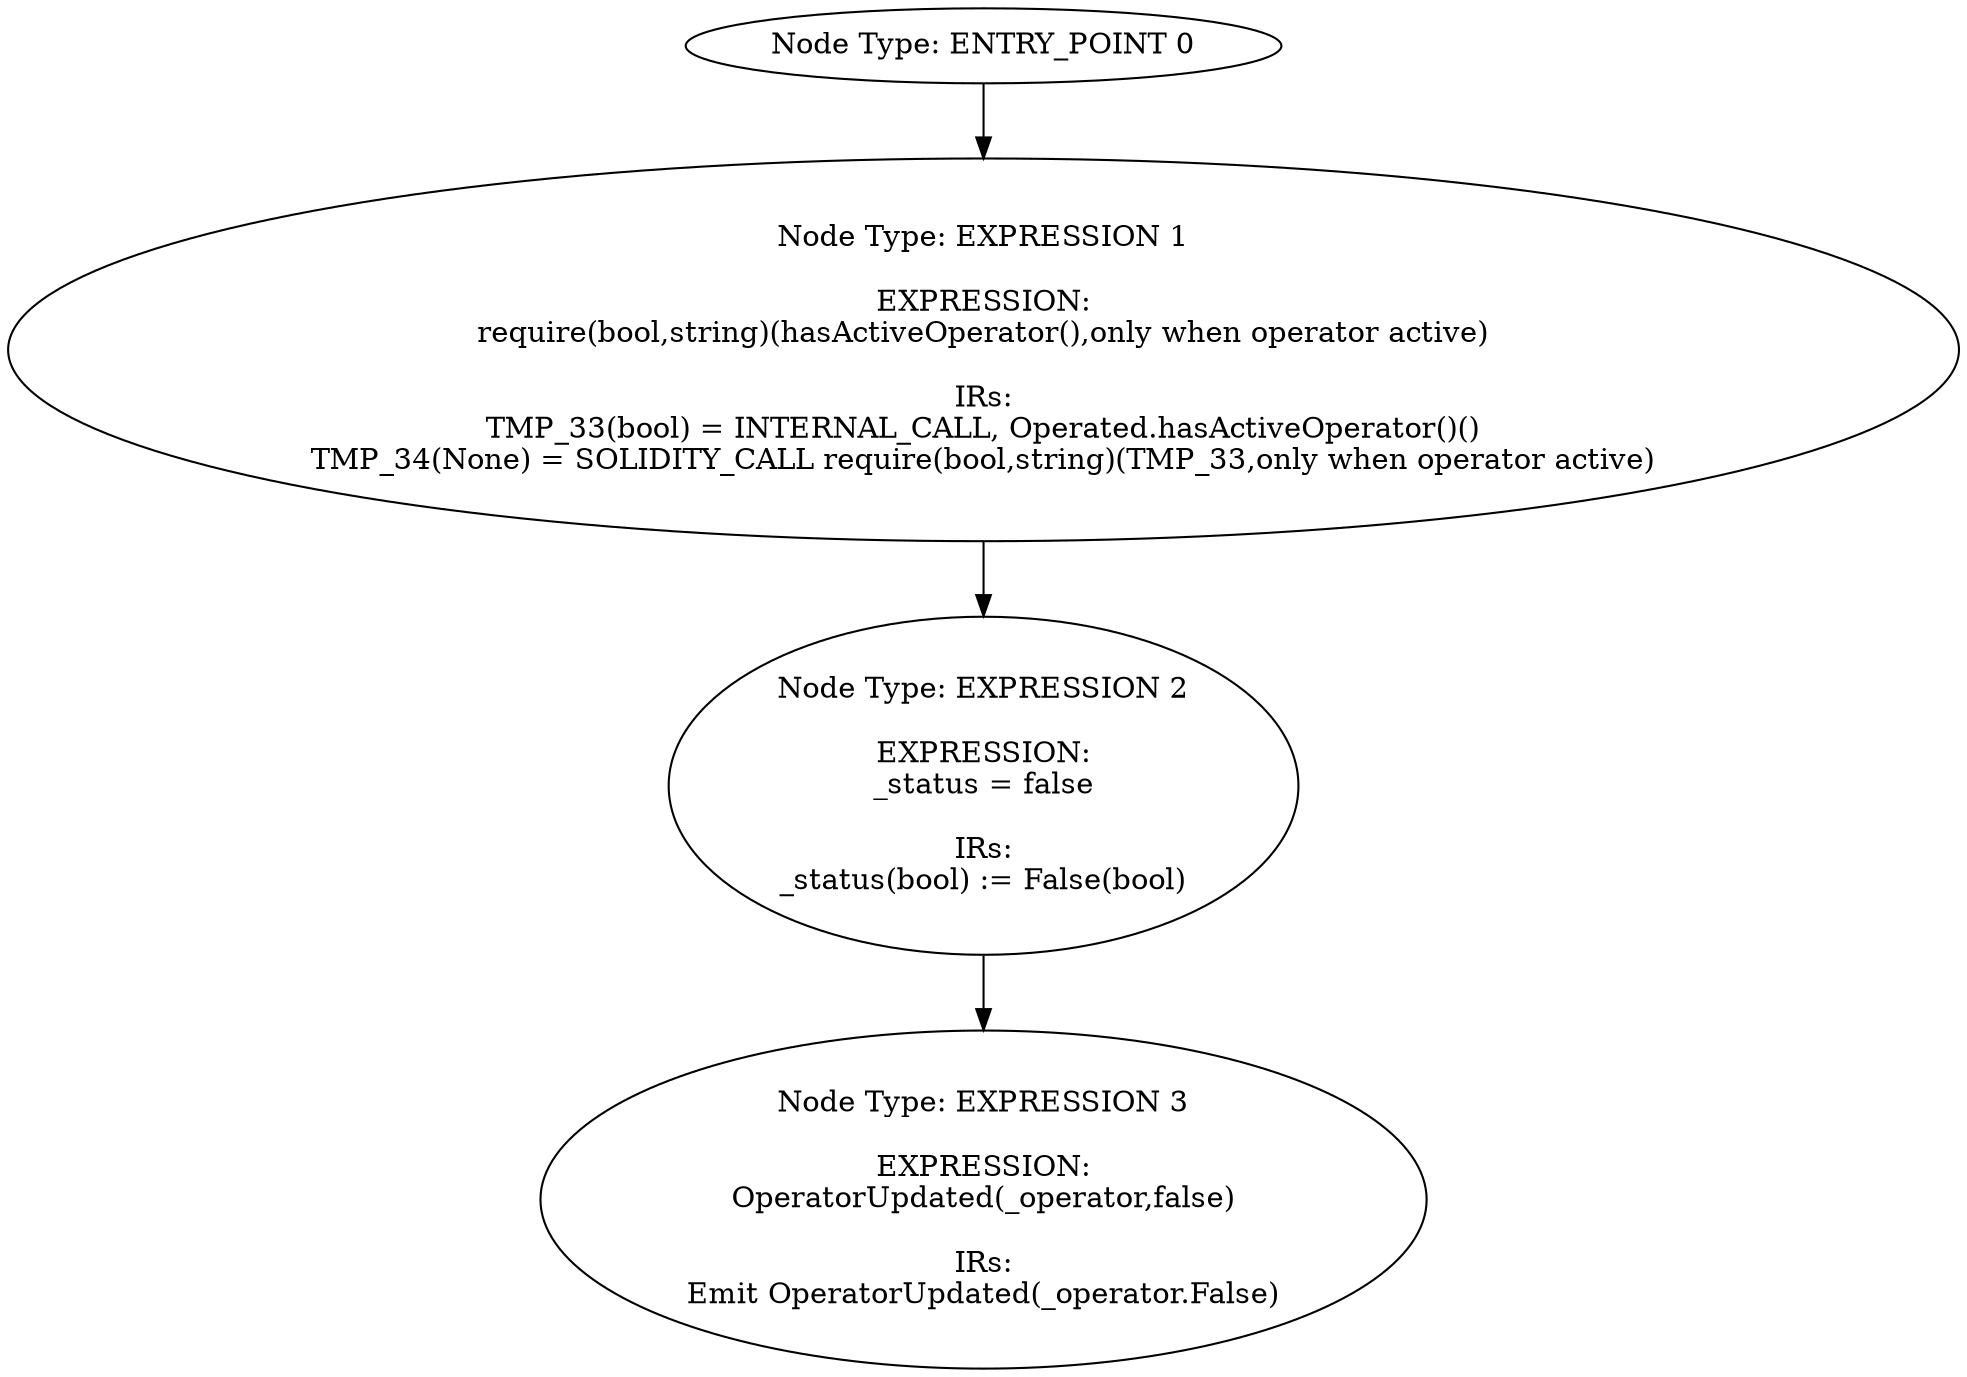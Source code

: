 digraph{
0[label="Node Type: ENTRY_POINT 0
"];
0->1;
1[label="Node Type: EXPRESSION 1

EXPRESSION:
require(bool,string)(hasActiveOperator(),only when operator active)

IRs:
TMP_33(bool) = INTERNAL_CALL, Operated.hasActiveOperator()()
TMP_34(None) = SOLIDITY_CALL require(bool,string)(TMP_33,only when operator active)"];
1->2;
2[label="Node Type: EXPRESSION 2

EXPRESSION:
_status = false

IRs:
_status(bool) := False(bool)"];
2->3;
3[label="Node Type: EXPRESSION 3

EXPRESSION:
OperatorUpdated(_operator,false)

IRs:
Emit OperatorUpdated(_operator.False)"];
}
